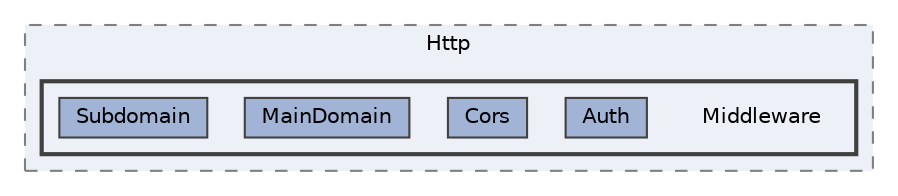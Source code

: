 digraph "app/Http/Middleware"
{
 // LATEX_PDF_SIZE
  bgcolor="transparent";
  edge [fontname=Helvetica,fontsize=10,labelfontname=Helvetica,labelfontsize=10];
  node [fontname=Helvetica,fontsize=10,shape=box,height=0.2,width=0.4];
  compound=true
  subgraph clusterdir_0c4ee04d587063ecca91a7f35642b9f3 {
    graph [ bgcolor="#edf0f7", pencolor="grey50", label="Http", fontname=Helvetica,fontsize=10 style="filled,dashed", URL="dir_0c4ee04d587063ecca91a7f35642b9f3.html",tooltip=""]
  subgraph clusterdir_ef2b2488ec94a4625ca5ab9839baa414 {
    graph [ bgcolor="#edf0f7", pencolor="grey25", label="", fontname=Helvetica,fontsize=10 style="filled,bold", URL="dir_ef2b2488ec94a4625ca5ab9839baa414.html",tooltip=""]
    dir_ef2b2488ec94a4625ca5ab9839baa414 [shape=plaintext, label="Middleware"];
  dir_3245a4339990f8f3b4994649cd333dcd [label="Auth", fillcolor="#a2b4d6", color="grey25", style="filled", URL="dir_3245a4339990f8f3b4994649cd333dcd.html",tooltip=""];
  dir_03101d3e2e06e1aa848299561e79ed3d [label="Cors", fillcolor="#a2b4d6", color="grey25", style="filled", URL="dir_03101d3e2e06e1aa848299561e79ed3d.html",tooltip=""];
  dir_4f48939a58d07700a16b9df446d07c59 [label="MainDomain", fillcolor="#a2b4d6", color="grey25", style="filled", URL="dir_4f48939a58d07700a16b9df446d07c59.html",tooltip=""];
  dir_c98fa31c06d86463eaccf8b2d2e91826 [label="Subdomain", fillcolor="#a2b4d6", color="grey25", style="filled", URL="dir_c98fa31c06d86463eaccf8b2d2e91826.html",tooltip=""];
  }
  }
}
